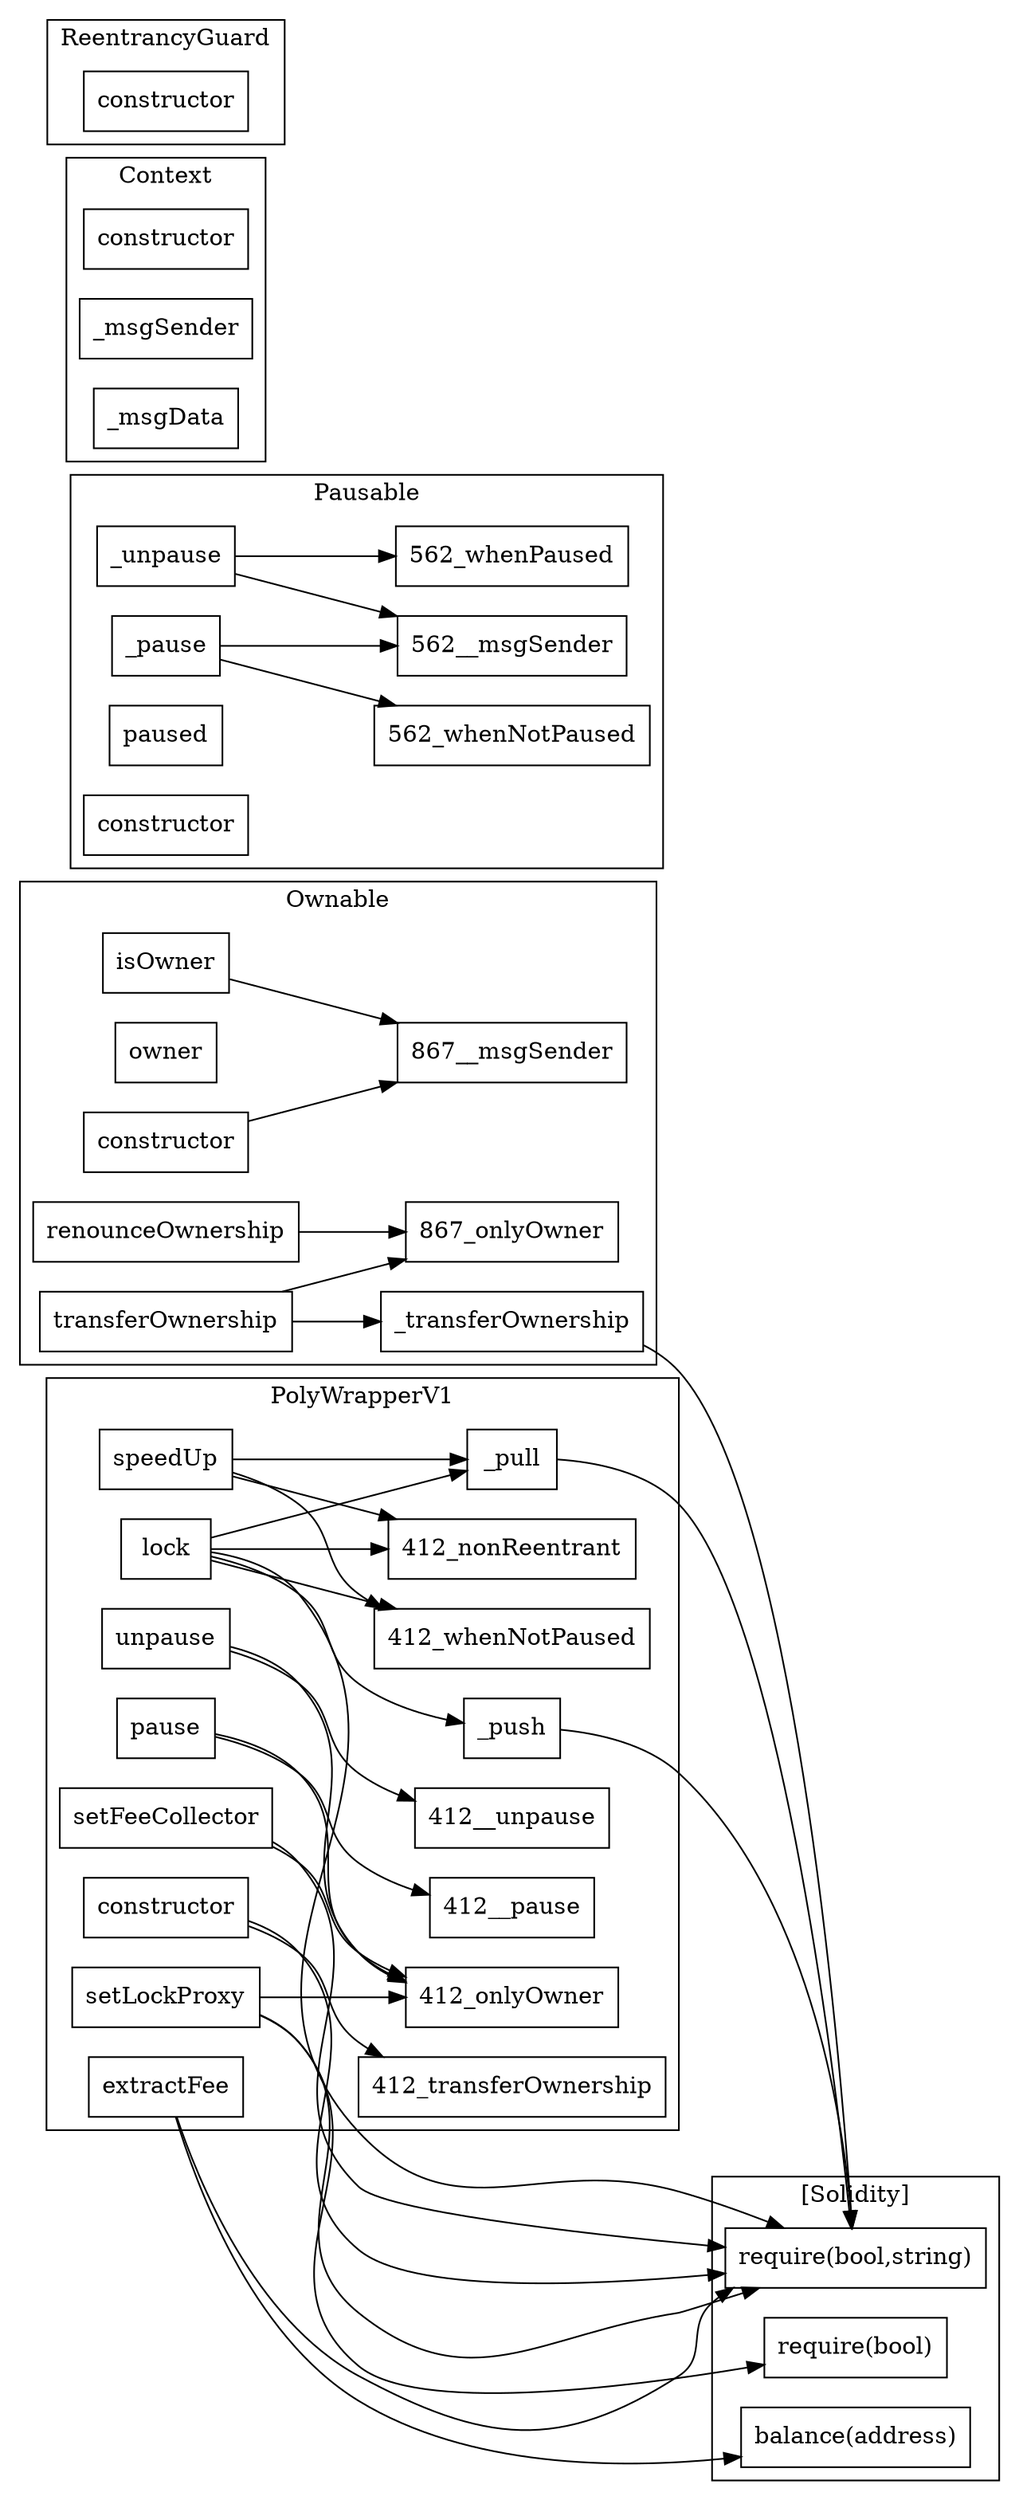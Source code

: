 strict digraph {
rankdir="LR"
node [shape=box]
subgraph cluster_867_Ownable {
label = "Ownable"
"867_isOwner" [label="isOwner"]
"867_owner" [label="owner"]
"867_renounceOwnership" [label="renounceOwnership"]
"867__transferOwnership" [label="_transferOwnership"]
"867_transferOwnership" [label="transferOwnership"]
"867_constructor" [label="constructor"]
"867_transferOwnership" -> "867_onlyOwner"
"867_transferOwnership" -> "867__transferOwnership"
"867_isOwner" -> "867__msgSender"
"867_constructor" -> "867__msgSender"
"867_renounceOwnership" -> "867_onlyOwner"
}subgraph cluster_562_Pausable {
label = "Pausable"
"562__unpause" [label="_unpause"]
"562__pause" [label="_pause"]
"562_paused" [label="paused"]
"562_constructor" [label="constructor"]
"562__unpause" -> "562_whenPaused"
"562__pause" -> "562_whenNotPaused"
"562__unpause" -> "562__msgSender"
"562__pause" -> "562__msgSender"
}subgraph cluster_1210_Context {
label = "Context"
"1210_constructor" [label="constructor"]
"1210__msgSender" [label="_msgSender"]
"1210__msgData" [label="_msgData"]
}subgraph cluster_412_PolyWrapperV1 {
label = "PolyWrapperV1"
"412_constructor" [label="constructor"]
"412__pull" [label="_pull"]
"412_setLockProxy" [label="setLockProxy"]
"412_unpause" [label="unpause"]
"412_extractFee" [label="extractFee"]
"412_speedUp" [label="speedUp"]
"412__push" [label="_push"]
"412_setFeeCollector" [label="setFeeCollector"]
"412_pause" [label="pause"]
"412_lock" [label="lock"]
"412_lock" -> "412__push"
"412_unpause" -> "412_onlyOwner"
"412_lock" -> "412__pull"
"412_constructor" -> "412_transferOwnership"
"412_setLockProxy" -> "412_onlyOwner"
"412_lock" -> "412_nonReentrant"
"412_pause" -> "412_onlyOwner"
"412_unpause" -> "412__unpause"
"412_speedUp" -> "412__pull"
"412_speedUp" -> "412_whenNotPaused"
"412_lock" -> "412_whenNotPaused"
"412_speedUp" -> "412_nonReentrant"
"412_setFeeCollector" -> "412_onlyOwner"
"412_pause" -> "412__pause"
}subgraph cluster_1183_ReentrancyGuard {
label = "ReentrancyGuard"
"1183_constructor" [label="constructor"]
}subgraph cluster_solidity {
label = "[Solidity]"
"require(bool,string)" 
"require(bool)" 
"balance(address)" 
"412__pull" -> "require(bool,string)"
"412_setLockProxy" -> "require(bool,string)"
"412_setFeeCollector" -> "require(bool,string)"
"867__transferOwnership" -> "require(bool,string)"
"412_extractFee" -> "require(bool,string)"
"412__push" -> "require(bool,string)"
"412_constructor" -> "require(bool,string)"
"412_setLockProxy" -> "require(bool)"
"412_lock" -> "require(bool,string)"
"412_extractFee" -> "balance(address)"
}
}